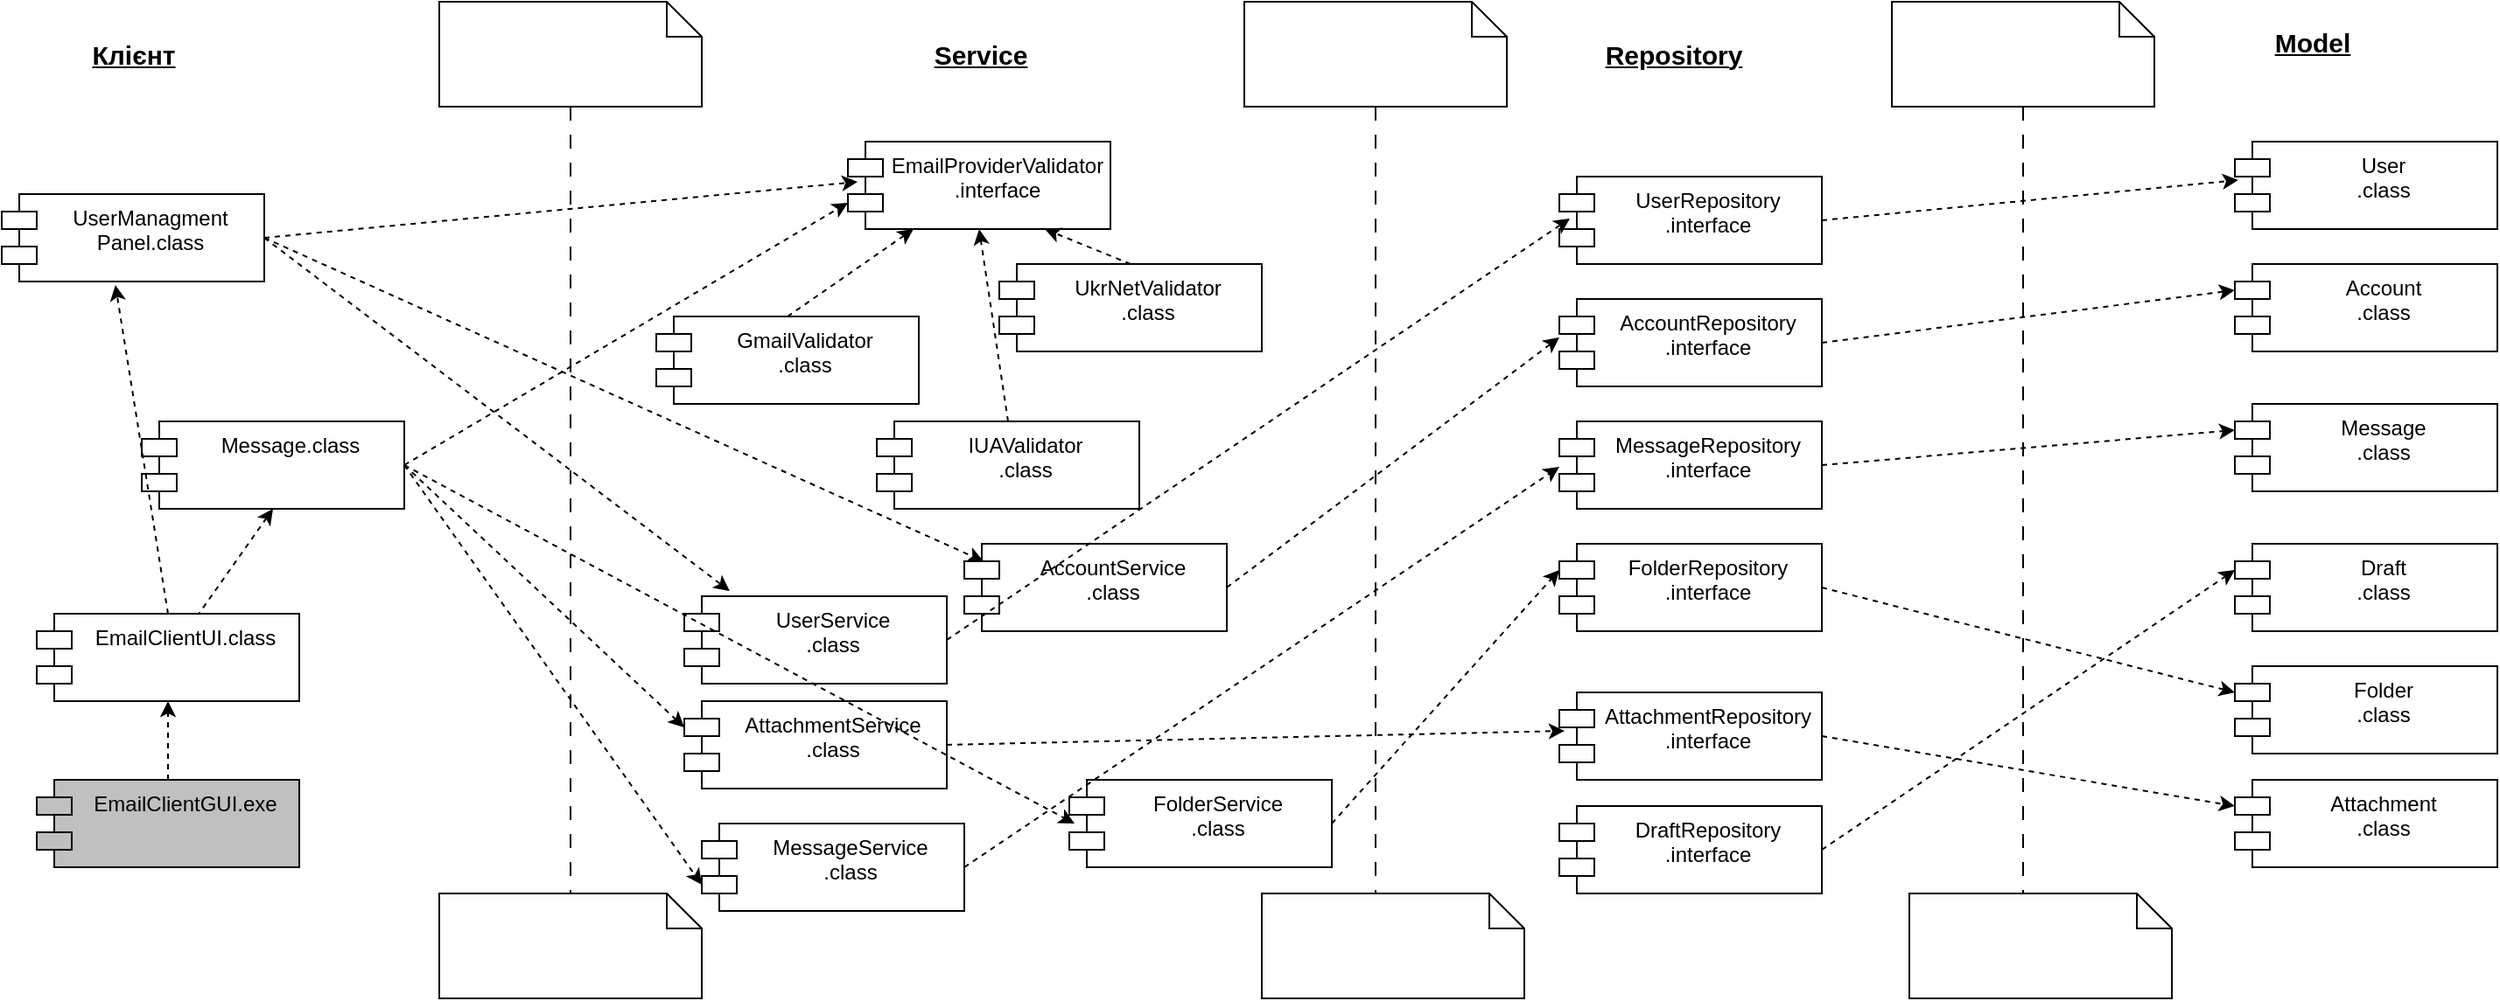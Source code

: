 <mxfile version="28.2.5">
  <diagram name="Сторінка-1" id="TQ0UG-iUp1nVyHOQF9pr">
    <mxGraphModel dx="2505" dy="893" grid="1" gridSize="10" guides="1" tooltips="1" connect="1" arrows="1" fold="1" page="1" pageScale="1" pageWidth="827" pageHeight="1169" math="0" shadow="0">
      <root>
        <mxCell id="0" />
        <mxCell id="1" parent="0" />
        <mxCell id="jYDY4iAYzL-HbKmFAZcW-9" value="EmailClientUI.class" style="shape=module;align=left;spacingLeft=20;align=center;verticalAlign=top;whiteSpace=wrap;html=1;" parent="1" vertex="1">
          <mxGeometry x="-90" y="490" width="150" height="50" as="geometry" />
        </mxCell>
        <mxCell id="jYDY4iAYzL-HbKmFAZcW-16" style="rounded=0;orthogonalLoop=1;jettySize=auto;html=1;exitX=0.5;exitY=1;exitDx=0;exitDy=0;startArrow=classic;startFill=1;endArrow=none;endFill=0;dashed=1;" parent="1" source="jYDY4iAYzL-HbKmFAZcW-10" target="jYDY4iAYzL-HbKmFAZcW-9" edge="1">
          <mxGeometry relative="1" as="geometry" />
        </mxCell>
        <mxCell id="jYDY4iAYzL-HbKmFAZcW-10" value="Message.class" style="shape=module;align=left;spacingLeft=20;align=center;verticalAlign=top;whiteSpace=wrap;html=1;" parent="1" vertex="1">
          <mxGeometry x="-30" y="380" width="150" height="50" as="geometry" />
        </mxCell>
        <mxCell id="jYDY4iAYzL-HbKmFAZcW-11" value="&lt;div&gt;UserManagment&lt;/div&gt;&lt;div&gt;Panel.class&lt;/div&gt;" style="shape=module;align=left;spacingLeft=20;align=center;verticalAlign=top;whiteSpace=wrap;html=1;shadow=0;gradientColor=none;" parent="1" vertex="1">
          <mxGeometry x="-110" y="250" width="150" height="50" as="geometry" />
        </mxCell>
        <mxCell id="jYDY4iAYzL-HbKmFAZcW-18" style="edgeStyle=orthogonalEdgeStyle;rounded=0;orthogonalLoop=1;jettySize=auto;html=1;exitX=0.5;exitY=0;exitDx=0;exitDy=0;entryX=0.5;entryY=1;entryDx=0;entryDy=0;dashed=1;" parent="1" source="jYDY4iAYzL-HbKmFAZcW-14" target="jYDY4iAYzL-HbKmFAZcW-9" edge="1">
          <mxGeometry relative="1" as="geometry" />
        </mxCell>
        <mxCell id="jYDY4iAYzL-HbKmFAZcW-14" value="&lt;span data-end=&quot;352&quot; data-start=&quot;330&quot;&gt;EmailClientGUI.exe&lt;/span&gt;" style="shape=module;align=left;spacingLeft=20;align=center;verticalAlign=top;whiteSpace=wrap;html=1;fillColor=light-dark(#c0c0c0, #ededed);" parent="1" vertex="1">
          <mxGeometry x="-90" y="585" width="150" height="50" as="geometry" />
        </mxCell>
        <mxCell id="jYDY4iAYzL-HbKmFAZcW-15" style="rounded=0;orthogonalLoop=1;jettySize=auto;html=1;exitX=0.5;exitY=0;exitDx=0;exitDy=0;entryX=0.433;entryY=1.04;entryDx=0;entryDy=0;entryPerimeter=0;dashed=1;" parent="1" source="jYDY4iAYzL-HbKmFAZcW-9" target="jYDY4iAYzL-HbKmFAZcW-11" edge="1">
          <mxGeometry relative="1" as="geometry" />
        </mxCell>
        <mxCell id="jYDY4iAYzL-HbKmFAZcW-19" value="&lt;font style=&quot;font-size: 15px;&quot;&gt;&lt;b&gt;&lt;u&gt;Клієнт&lt;/u&gt;&lt;/b&gt;&lt;/font&gt;" style="text;html=1;align=center;verticalAlign=middle;resizable=0;points=[];autosize=1;strokeColor=none;fillColor=none;" parent="1" vertex="1">
          <mxGeometry x="-70" y="155" width="70" height="30" as="geometry" />
        </mxCell>
        <mxCell id="jYDY4iAYzL-HbKmFAZcW-20" value="&lt;font style=&quot;font-size: 15px;&quot;&gt;&lt;b&gt;&lt;u&gt;Service&lt;/u&gt;&lt;/b&gt;&lt;/font&gt;" style="text;html=1;align=center;verticalAlign=middle;resizable=0;points=[];autosize=1;strokeColor=none;fillColor=none;" parent="1" vertex="1">
          <mxGeometry x="408.5" y="155" width="80" height="30" as="geometry" />
        </mxCell>
        <mxCell id="jYDY4iAYzL-HbKmFAZcW-21" value="&lt;font style=&quot;font-size: 15px;&quot;&gt;&lt;b&gt;&lt;u&gt;Repository&lt;/u&gt;&lt;/b&gt;&lt;/font&gt;" style="text;html=1;align=center;verticalAlign=middle;resizable=0;points=[];autosize=1;strokeColor=none;fillColor=none;" parent="1" vertex="1">
          <mxGeometry x="795" y="155" width="100" height="30" as="geometry" />
        </mxCell>
        <mxCell id="jYDY4iAYzL-HbKmFAZcW-37" value="&lt;div&gt;UserRepository&lt;/div&gt;&lt;div&gt;.interface&lt;/div&gt;" style="shape=module;align=left;spacingLeft=20;align=center;verticalAlign=top;whiteSpace=wrap;html=1;" parent="1" vertex="1">
          <mxGeometry x="780" y="240" width="150" height="50" as="geometry" />
        </mxCell>
        <mxCell id="mlk4HF1twsMUCGuN9J5N-1" value="" style="group" vertex="1" connectable="0" parent="1">
          <mxGeometry x="600" y="140" width="160" height="570" as="geometry" />
        </mxCell>
        <mxCell id="jYDY4iAYzL-HbKmFAZcW-3" value="" style="shape=note;size=20;whiteSpace=wrap;html=1;" parent="mlk4HF1twsMUCGuN9J5N-1" vertex="1">
          <mxGeometry width="150" height="60" as="geometry" />
        </mxCell>
        <mxCell id="jYDY4iAYzL-HbKmFAZcW-4" value="" style="shape=note;size=20;whiteSpace=wrap;html=1;" parent="mlk4HF1twsMUCGuN9J5N-1" vertex="1">
          <mxGeometry x="10" y="510" width="150" height="60" as="geometry" />
        </mxCell>
        <mxCell id="jYDY4iAYzL-HbKmFAZcW-6" style="edgeStyle=orthogonalEdgeStyle;rounded=0;orthogonalLoop=1;jettySize=auto;html=1;exitX=0.5;exitY=1;exitDx=0;exitDy=0;exitPerimeter=0;entryX=0;entryY=0;entryDx=65;entryDy=0;entryPerimeter=0;dashed=1;dashPattern=8 8;endArrow=none;endFill=0;" parent="mlk4HF1twsMUCGuN9J5N-1" source="jYDY4iAYzL-HbKmFAZcW-3" target="jYDY4iAYzL-HbKmFAZcW-4" edge="1">
          <mxGeometry relative="1" as="geometry" />
        </mxCell>
        <mxCell id="mlk4HF1twsMUCGuN9J5N-2" value="" style="group" vertex="1" connectable="0" parent="1">
          <mxGeometry x="140" y="140" width="150" height="570" as="geometry" />
        </mxCell>
        <mxCell id="jYDY4iAYzL-HbKmFAZcW-5" style="edgeStyle=orthogonalEdgeStyle;rounded=0;orthogonalLoop=1;jettySize=auto;html=1;exitX=0.5;exitY=1;exitDx=0;exitDy=0;exitPerimeter=0;dashed=1;endArrow=none;endFill=0;dashPattern=8 8;" parent="mlk4HF1twsMUCGuN9J5N-2" source="jYDY4iAYzL-HbKmFAZcW-1" target="jYDY4iAYzL-HbKmFAZcW-2" edge="1">
          <mxGeometry relative="1" as="geometry" />
        </mxCell>
        <mxCell id="jYDY4iAYzL-HbKmFAZcW-1" value="" style="shape=note;size=20;whiteSpace=wrap;html=1;" parent="mlk4HF1twsMUCGuN9J5N-2" vertex="1">
          <mxGeometry width="150" height="60" as="geometry" />
        </mxCell>
        <mxCell id="jYDY4iAYzL-HbKmFAZcW-2" value="" style="shape=note;size=20;whiteSpace=wrap;html=1;" parent="mlk4HF1twsMUCGuN9J5N-2" vertex="1">
          <mxGeometry y="510" width="150" height="60" as="geometry" />
        </mxCell>
        <mxCell id="mlk4HF1twsMUCGuN9J5N-3" value="&lt;div&gt;EmailProviderValidator&lt;/div&gt;&lt;div&gt;.interface&lt;/div&gt;" style="shape=module;align=left;spacingLeft=20;align=center;verticalAlign=top;whiteSpace=wrap;html=1;" vertex="1" parent="1">
          <mxGeometry x="373.5" y="220" width="150" height="50" as="geometry" />
        </mxCell>
        <mxCell id="mlk4HF1twsMUCGuN9J5N-7" style="rounded=0;orthogonalLoop=1;jettySize=auto;html=1;exitX=0.5;exitY=0;exitDx=0;exitDy=0;entryX=0.25;entryY=1;entryDx=0;entryDy=0;dashed=1;" edge="1" parent="1" source="mlk4HF1twsMUCGuN9J5N-4" target="mlk4HF1twsMUCGuN9J5N-3">
          <mxGeometry relative="1" as="geometry" />
        </mxCell>
        <mxCell id="mlk4HF1twsMUCGuN9J5N-4" value="&lt;div&gt;GmailValidator&lt;/div&gt;&lt;div&gt;.class&lt;/div&gt;" style="shape=module;align=left;spacingLeft=20;align=center;verticalAlign=top;whiteSpace=wrap;html=1;" vertex="1" parent="1">
          <mxGeometry x="264" y="320" width="150" height="50" as="geometry" />
        </mxCell>
        <mxCell id="mlk4HF1twsMUCGuN9J5N-9" style="rounded=0;orthogonalLoop=1;jettySize=auto;html=1;exitX=0.5;exitY=0;exitDx=0;exitDy=0;entryX=0.75;entryY=1;entryDx=0;entryDy=0;dashed=1;" edge="1" parent="1" source="mlk4HF1twsMUCGuN9J5N-5" target="mlk4HF1twsMUCGuN9J5N-3">
          <mxGeometry relative="1" as="geometry" />
        </mxCell>
        <mxCell id="mlk4HF1twsMUCGuN9J5N-5" value="&lt;div&gt;UkrNetValidator&lt;/div&gt;&lt;div&gt;.class&lt;/div&gt;" style="shape=module;align=left;spacingLeft=20;align=center;verticalAlign=top;whiteSpace=wrap;html=1;" vertex="1" parent="1">
          <mxGeometry x="460" y="290" width="150" height="50" as="geometry" />
        </mxCell>
        <mxCell id="mlk4HF1twsMUCGuN9J5N-10" style="rounded=0;orthogonalLoop=1;jettySize=auto;html=1;exitX=0.5;exitY=0;exitDx=0;exitDy=0;entryX=0.5;entryY=1;entryDx=0;entryDy=0;dashed=1;" edge="1" parent="1" source="mlk4HF1twsMUCGuN9J5N-6" target="mlk4HF1twsMUCGuN9J5N-3">
          <mxGeometry relative="1" as="geometry" />
        </mxCell>
        <mxCell id="mlk4HF1twsMUCGuN9J5N-6" value="&lt;div&gt;IUAValidator&lt;/div&gt;&lt;div&gt;.class&lt;/div&gt;" style="shape=module;align=left;spacingLeft=20;align=center;verticalAlign=top;whiteSpace=wrap;html=1;" vertex="1" parent="1">
          <mxGeometry x="390" y="380" width="150" height="50" as="geometry" />
        </mxCell>
        <mxCell id="mlk4HF1twsMUCGuN9J5N-11" style="rounded=0;orthogonalLoop=1;jettySize=auto;html=1;exitX=1;exitY=0.5;exitDx=0;exitDy=0;entryX=0.037;entryY=0.46;entryDx=0;entryDy=0;entryPerimeter=0;dashed=1;" edge="1" parent="1" source="jYDY4iAYzL-HbKmFAZcW-11" target="mlk4HF1twsMUCGuN9J5N-3">
          <mxGeometry relative="1" as="geometry" />
        </mxCell>
        <mxCell id="mlk4HF1twsMUCGuN9J5N-12" style="rounded=0;orthogonalLoop=1;jettySize=auto;html=1;exitX=1;exitY=0.5;exitDx=0;exitDy=0;entryX=0;entryY=0;entryDx=0;entryDy=35;entryPerimeter=0;dashed=1;" edge="1" parent="1" source="jYDY4iAYzL-HbKmFAZcW-10" target="mlk4HF1twsMUCGuN9J5N-3">
          <mxGeometry relative="1" as="geometry" />
        </mxCell>
        <mxCell id="mlk4HF1twsMUCGuN9J5N-13" value="&lt;div&gt;UserService&lt;/div&gt;&lt;div&gt;.class&lt;/div&gt;" style="shape=module;align=left;spacingLeft=20;align=center;verticalAlign=top;whiteSpace=wrap;html=1;" vertex="1" parent="1">
          <mxGeometry x="280" y="480" width="150" height="50" as="geometry" />
        </mxCell>
        <mxCell id="mlk4HF1twsMUCGuN9J5N-14" value="&lt;div&gt;AccountService&lt;/div&gt;&lt;div&gt;.class&lt;/div&gt;" style="shape=module;align=left;spacingLeft=20;align=center;verticalAlign=top;whiteSpace=wrap;html=1;" vertex="1" parent="1">
          <mxGeometry x="440" y="450" width="150" height="50" as="geometry" />
        </mxCell>
        <mxCell id="mlk4HF1twsMUCGuN9J5N-15" value="&lt;div&gt;MessageService&lt;/div&gt;&lt;div&gt;.class&lt;/div&gt;" style="shape=module;align=left;spacingLeft=20;align=center;verticalAlign=top;whiteSpace=wrap;html=1;" vertex="1" parent="1">
          <mxGeometry x="290" y="610" width="150" height="50" as="geometry" />
        </mxCell>
        <mxCell id="mlk4HF1twsMUCGuN9J5N-16" value="&lt;div&gt;FolderService&lt;/div&gt;&lt;div&gt;.class&lt;/div&gt;" style="shape=module;align=left;spacingLeft=20;align=center;verticalAlign=top;whiteSpace=wrap;html=1;" vertex="1" parent="1">
          <mxGeometry x="500" y="585" width="150" height="50" as="geometry" />
        </mxCell>
        <mxCell id="mlk4HF1twsMUCGuN9J5N-18" value="&lt;div&gt;AttachmentService&lt;/div&gt;&lt;div&gt;.class&lt;/div&gt;" style="shape=module;align=left;spacingLeft=20;align=center;verticalAlign=top;whiteSpace=wrap;html=1;" vertex="1" parent="1">
          <mxGeometry x="280" y="540" width="150" height="50" as="geometry" />
        </mxCell>
        <mxCell id="mlk4HF1twsMUCGuN9J5N-19" style="rounded=0;orthogonalLoop=1;jettySize=auto;html=1;exitX=1;exitY=0.5;exitDx=0;exitDy=0;entryX=0;entryY=0;entryDx=0;entryDy=35;entryPerimeter=0;dashed=1;" edge="1" parent="1" source="jYDY4iAYzL-HbKmFAZcW-10" target="mlk4HF1twsMUCGuN9J5N-15">
          <mxGeometry relative="1" as="geometry" />
        </mxCell>
        <mxCell id="mlk4HF1twsMUCGuN9J5N-20" style="rounded=0;orthogonalLoop=1;jettySize=auto;html=1;exitX=1;exitY=0.5;exitDx=0;exitDy=0;entryX=0.173;entryY=-0.06;entryDx=0;entryDy=0;entryPerimeter=0;dashed=1;" edge="1" parent="1" source="jYDY4iAYzL-HbKmFAZcW-11" target="mlk4HF1twsMUCGuN9J5N-13">
          <mxGeometry relative="1" as="geometry" />
        </mxCell>
        <mxCell id="mlk4HF1twsMUCGuN9J5N-21" style="rounded=0;orthogonalLoop=1;jettySize=auto;html=1;exitX=1;exitY=0.5;exitDx=0;exitDy=0;entryX=0.073;entryY=0.2;entryDx=0;entryDy=0;entryPerimeter=0;dashed=1;" edge="1" parent="1" source="jYDY4iAYzL-HbKmFAZcW-11" target="mlk4HF1twsMUCGuN9J5N-14">
          <mxGeometry relative="1" as="geometry" />
        </mxCell>
        <mxCell id="mlk4HF1twsMUCGuN9J5N-22" style="rounded=0;orthogonalLoop=1;jettySize=auto;html=1;exitX=1;exitY=0.5;exitDx=0;exitDy=0;entryX=0;entryY=0;entryDx=0;entryDy=15;entryPerimeter=0;dashed=1;" edge="1" parent="1" source="jYDY4iAYzL-HbKmFAZcW-10" target="mlk4HF1twsMUCGuN9J5N-18">
          <mxGeometry relative="1" as="geometry" />
        </mxCell>
        <mxCell id="mlk4HF1twsMUCGuN9J5N-23" style="rounded=0;orthogonalLoop=1;jettySize=auto;html=1;exitX=1;exitY=0.5;exitDx=0;exitDy=0;entryX=0.02;entryY=0.5;entryDx=0;entryDy=0;entryPerimeter=0;dashed=1;" edge="1" parent="1" source="jYDY4iAYzL-HbKmFAZcW-10" target="mlk4HF1twsMUCGuN9J5N-16">
          <mxGeometry relative="1" as="geometry" />
        </mxCell>
        <mxCell id="mlk4HF1twsMUCGuN9J5N-24" value="&lt;div&gt;AccountRepository&lt;/div&gt;&lt;div&gt;.interface&lt;/div&gt;" style="shape=module;align=left;spacingLeft=20;align=center;verticalAlign=top;whiteSpace=wrap;html=1;" vertex="1" parent="1">
          <mxGeometry x="780" y="310" width="150" height="50" as="geometry" />
        </mxCell>
        <mxCell id="mlk4HF1twsMUCGuN9J5N-25" value="&lt;div&gt;MessageRepository&lt;/div&gt;&lt;div&gt;.interface&lt;/div&gt;" style="shape=module;align=left;spacingLeft=20;align=center;verticalAlign=top;whiteSpace=wrap;html=1;" vertex="1" parent="1">
          <mxGeometry x="780" y="380" width="150" height="50" as="geometry" />
        </mxCell>
        <mxCell id="mlk4HF1twsMUCGuN9J5N-26" value="&lt;div&gt;FolderRepository&lt;/div&gt;&lt;div&gt;.interface&lt;/div&gt;" style="shape=module;align=left;spacingLeft=20;align=center;verticalAlign=top;whiteSpace=wrap;html=1;" vertex="1" parent="1">
          <mxGeometry x="780" y="450" width="150" height="50" as="geometry" />
        </mxCell>
        <mxCell id="mlk4HF1twsMUCGuN9J5N-27" value="&lt;div&gt;AttachmentRepository&lt;/div&gt;&lt;div&gt;.interface&lt;/div&gt;" style="shape=module;align=left;spacingLeft=20;align=center;verticalAlign=top;whiteSpace=wrap;html=1;" vertex="1" parent="1">
          <mxGeometry x="780" y="535" width="150" height="50" as="geometry" />
        </mxCell>
        <mxCell id="mlk4HF1twsMUCGuN9J5N-28" style="rounded=0;orthogonalLoop=1;jettySize=auto;html=1;exitX=1;exitY=0.5;exitDx=0;exitDy=0;entryX=0;entryY=0;entryDx=0;entryDy=15;entryPerimeter=0;dashed=1;" edge="1" parent="1" source="mlk4HF1twsMUCGuN9J5N-16" target="mlk4HF1twsMUCGuN9J5N-26">
          <mxGeometry relative="1" as="geometry" />
        </mxCell>
        <mxCell id="mlk4HF1twsMUCGuN9J5N-29" style="rounded=0;orthogonalLoop=1;jettySize=auto;html=1;exitX=1;exitY=0.5;exitDx=0;exitDy=0;entryX=0;entryY=0.44;entryDx=0;entryDy=0;entryPerimeter=0;dashed=1;" edge="1" parent="1" source="mlk4HF1twsMUCGuN9J5N-14" target="mlk4HF1twsMUCGuN9J5N-24">
          <mxGeometry relative="1" as="geometry" />
        </mxCell>
        <mxCell id="mlk4HF1twsMUCGuN9J5N-30" style="rounded=0;orthogonalLoop=1;jettySize=auto;html=1;exitX=1;exitY=0.5;exitDx=0;exitDy=0;entryX=0.04;entryY=0.48;entryDx=0;entryDy=0;entryPerimeter=0;dashed=1;" edge="1" parent="1" source="mlk4HF1twsMUCGuN9J5N-13" target="jYDY4iAYzL-HbKmFAZcW-37">
          <mxGeometry relative="1" as="geometry" />
        </mxCell>
        <mxCell id="mlk4HF1twsMUCGuN9J5N-31" style="rounded=0;orthogonalLoop=1;jettySize=auto;html=1;exitX=1;exitY=0.5;exitDx=0;exitDy=0;entryX=0;entryY=0.52;entryDx=0;entryDy=0;entryPerimeter=0;dashed=1;" edge="1" parent="1" source="mlk4HF1twsMUCGuN9J5N-15" target="mlk4HF1twsMUCGuN9J5N-25">
          <mxGeometry relative="1" as="geometry" />
        </mxCell>
        <mxCell id="mlk4HF1twsMUCGuN9J5N-32" style="rounded=0;orthogonalLoop=1;jettySize=auto;html=1;exitX=1;exitY=0.5;exitDx=0;exitDy=0;entryX=0.02;entryY=0.44;entryDx=0;entryDy=0;entryPerimeter=0;dashed=1;" edge="1" parent="1" source="mlk4HF1twsMUCGuN9J5N-18" target="mlk4HF1twsMUCGuN9J5N-27">
          <mxGeometry relative="1" as="geometry" />
        </mxCell>
        <mxCell id="mlk4HF1twsMUCGuN9J5N-33" value="" style="group" vertex="1" connectable="0" parent="1">
          <mxGeometry x="970" y="140" width="160" height="570" as="geometry" />
        </mxCell>
        <mxCell id="mlk4HF1twsMUCGuN9J5N-34" value="" style="shape=note;size=20;whiteSpace=wrap;html=1;" vertex="1" parent="mlk4HF1twsMUCGuN9J5N-33">
          <mxGeometry width="150" height="60" as="geometry" />
        </mxCell>
        <mxCell id="mlk4HF1twsMUCGuN9J5N-35" value="" style="shape=note;size=20;whiteSpace=wrap;html=1;" vertex="1" parent="mlk4HF1twsMUCGuN9J5N-33">
          <mxGeometry x="10" y="510" width="150" height="60" as="geometry" />
        </mxCell>
        <mxCell id="mlk4HF1twsMUCGuN9J5N-36" style="edgeStyle=orthogonalEdgeStyle;rounded=0;orthogonalLoop=1;jettySize=auto;html=1;exitX=0.5;exitY=1;exitDx=0;exitDy=0;exitPerimeter=0;entryX=0;entryY=0;entryDx=65;entryDy=0;entryPerimeter=0;dashed=1;dashPattern=8 8;endArrow=none;endFill=0;" edge="1" parent="mlk4HF1twsMUCGuN9J5N-33" source="mlk4HF1twsMUCGuN9J5N-34" target="mlk4HF1twsMUCGuN9J5N-35">
          <mxGeometry relative="1" as="geometry" />
        </mxCell>
        <mxCell id="mlk4HF1twsMUCGuN9J5N-38" value="&lt;font style=&quot;font-size: 15px;&quot;&gt;&lt;u&gt;&lt;b&gt;Model&lt;/b&gt;&lt;/u&gt;&lt;/font&gt;" style="text;html=1;align=center;verticalAlign=middle;resizable=0;points=[];autosize=1;strokeColor=none;fillColor=none;" vertex="1" parent="1">
          <mxGeometry x="1175" y="148" width="70" height="30" as="geometry" />
        </mxCell>
        <mxCell id="mlk4HF1twsMUCGuN9J5N-39" value="&lt;div&gt;User&lt;/div&gt;&lt;div&gt;.class&lt;/div&gt;" style="shape=module;align=left;spacingLeft=20;align=center;verticalAlign=top;whiteSpace=wrap;html=1;" vertex="1" parent="1">
          <mxGeometry x="1166" y="220" width="150" height="50" as="geometry" />
        </mxCell>
        <mxCell id="mlk4HF1twsMUCGuN9J5N-40" value="&lt;div&gt;Account&lt;/div&gt;&lt;div&gt;.class&lt;/div&gt;" style="shape=module;align=left;spacingLeft=20;align=center;verticalAlign=top;whiteSpace=wrap;html=1;" vertex="1" parent="1">
          <mxGeometry x="1166" y="290" width="150" height="50" as="geometry" />
        </mxCell>
        <mxCell id="mlk4HF1twsMUCGuN9J5N-41" value="&lt;div&gt;Message&lt;/div&gt;&lt;div&gt;.class&lt;/div&gt;" style="shape=module;align=left;spacingLeft=20;align=center;verticalAlign=top;whiteSpace=wrap;html=1;" vertex="1" parent="1">
          <mxGeometry x="1166" y="370" width="150" height="50" as="geometry" />
        </mxCell>
        <mxCell id="mlk4HF1twsMUCGuN9J5N-42" value="&lt;div&gt;Draft&lt;/div&gt;&lt;div&gt;.class&lt;/div&gt;" style="shape=module;align=left;spacingLeft=20;align=center;verticalAlign=top;whiteSpace=wrap;html=1;" vertex="1" parent="1">
          <mxGeometry x="1166" y="450" width="150" height="50" as="geometry" />
        </mxCell>
        <mxCell id="mlk4HF1twsMUCGuN9J5N-43" value="&lt;div&gt;Folder&lt;/div&gt;&lt;div&gt;.class&lt;/div&gt;" style="shape=module;align=left;spacingLeft=20;align=center;verticalAlign=top;whiteSpace=wrap;html=1;" vertex="1" parent="1">
          <mxGeometry x="1166" y="520" width="150" height="50" as="geometry" />
        </mxCell>
        <mxCell id="mlk4HF1twsMUCGuN9J5N-44" value="&lt;div&gt;Attachment&lt;/div&gt;&lt;div&gt;.class&lt;/div&gt;" style="shape=module;align=left;spacingLeft=20;align=center;verticalAlign=top;whiteSpace=wrap;html=1;" vertex="1" parent="1">
          <mxGeometry x="1166" y="585" width="150" height="50" as="geometry" />
        </mxCell>
        <mxCell id="mlk4HF1twsMUCGuN9J5N-45" value="&lt;div&gt;DraftRepository&lt;/div&gt;&lt;div&gt;.interface&lt;/div&gt;" style="shape=module;align=left;spacingLeft=20;align=center;verticalAlign=top;whiteSpace=wrap;html=1;" vertex="1" parent="1">
          <mxGeometry x="780" y="600" width="150" height="50" as="geometry" />
        </mxCell>
        <mxCell id="mlk4HF1twsMUCGuN9J5N-46" style="rounded=0;orthogonalLoop=1;jettySize=auto;html=1;exitX=1;exitY=0.5;exitDx=0;exitDy=0;entryX=0;entryY=0;entryDx=0;entryDy=15;entryPerimeter=0;dashed=1;" edge="1" parent="1" source="mlk4HF1twsMUCGuN9J5N-45" target="mlk4HF1twsMUCGuN9J5N-42">
          <mxGeometry relative="1" as="geometry" />
        </mxCell>
        <mxCell id="mlk4HF1twsMUCGuN9J5N-47" style="rounded=0;orthogonalLoop=1;jettySize=auto;html=1;exitX=1;exitY=0.5;exitDx=0;exitDy=0;entryX=0;entryY=0;entryDx=0;entryDy=15;entryPerimeter=0;dashed=1;" edge="1" parent="1" source="mlk4HF1twsMUCGuN9J5N-27" target="mlk4HF1twsMUCGuN9J5N-44">
          <mxGeometry relative="1" as="geometry" />
        </mxCell>
        <mxCell id="mlk4HF1twsMUCGuN9J5N-48" style="rounded=0;orthogonalLoop=1;jettySize=auto;html=1;exitX=1;exitY=0.5;exitDx=0;exitDy=0;entryX=0;entryY=0;entryDx=0;entryDy=15;entryPerimeter=0;dashed=1;" edge="1" parent="1" source="mlk4HF1twsMUCGuN9J5N-26" target="mlk4HF1twsMUCGuN9J5N-43">
          <mxGeometry relative="1" as="geometry" />
        </mxCell>
        <mxCell id="mlk4HF1twsMUCGuN9J5N-49" style="rounded=0;orthogonalLoop=1;jettySize=auto;html=1;exitX=1;exitY=0.5;exitDx=0;exitDy=0;entryX=0;entryY=0;entryDx=0;entryDy=15;entryPerimeter=0;dashed=1;" edge="1" parent="1" source="mlk4HF1twsMUCGuN9J5N-25" target="mlk4HF1twsMUCGuN9J5N-41">
          <mxGeometry relative="1" as="geometry" />
        </mxCell>
        <mxCell id="mlk4HF1twsMUCGuN9J5N-50" style="rounded=0;orthogonalLoop=1;jettySize=auto;html=1;exitX=1;exitY=0.5;exitDx=0;exitDy=0;entryX=0;entryY=0;entryDx=0;entryDy=15;entryPerimeter=0;dashed=1;" edge="1" parent="1" source="mlk4HF1twsMUCGuN9J5N-24" target="mlk4HF1twsMUCGuN9J5N-40">
          <mxGeometry relative="1" as="geometry" />
        </mxCell>
        <mxCell id="mlk4HF1twsMUCGuN9J5N-51" style="rounded=0;orthogonalLoop=1;jettySize=auto;html=1;exitX=1;exitY=0.5;exitDx=0;exitDy=0;entryX=0.013;entryY=0.44;entryDx=0;entryDy=0;entryPerimeter=0;dashed=1;" edge="1" parent="1" source="jYDY4iAYzL-HbKmFAZcW-37" target="mlk4HF1twsMUCGuN9J5N-39">
          <mxGeometry relative="1" as="geometry" />
        </mxCell>
      </root>
    </mxGraphModel>
  </diagram>
</mxfile>
